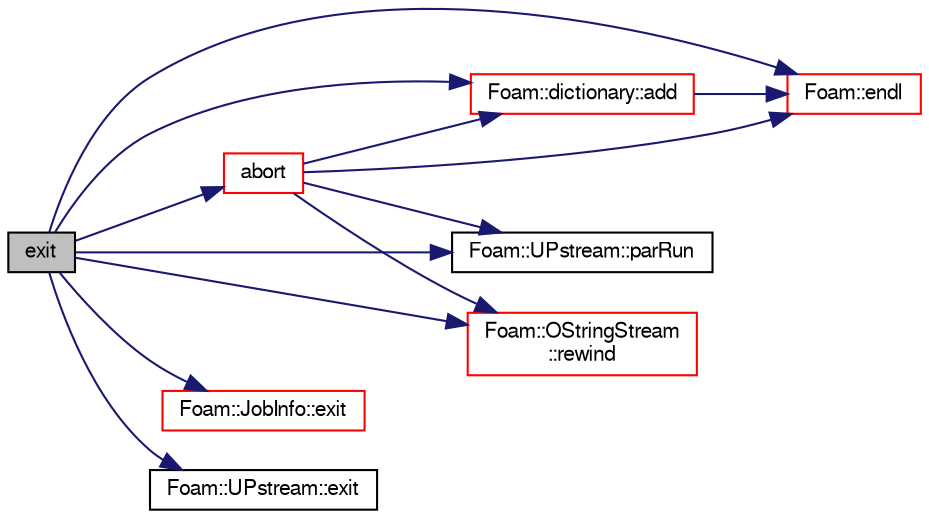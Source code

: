 digraph "exit"
{
  bgcolor="transparent";
  edge [fontname="FreeSans",fontsize="10",labelfontname="FreeSans",labelfontsize="10"];
  node [fontname="FreeSans",fontsize="10",shape=record];
  rankdir="LR";
  Node5404 [label="exit",height=0.2,width=0.4,color="black", fillcolor="grey75", style="filled", fontcolor="black"];
  Node5404 -> Node5405 [color="midnightblue",fontsize="10",style="solid",fontname="FreeSans"];
  Node5405 [label="abort",height=0.2,width=0.4,color="red",URL="$a26082.html#ac54f53dc342019e8db34f4aa581a5792",tooltip="Abort : used to stop code for fatal errors. "];
  Node5405 -> Node5406 [color="midnightblue",fontsize="10",style="solid",fontname="FreeSans"];
  Node5406 [label="Foam::dictionary::add",height=0.2,width=0.4,color="red",URL="$a26014.html#ac2ddcab42322c8d8af5e5830ab4d431b",tooltip="Add a new entry. "];
  Node5406 -> Node5409 [color="midnightblue",fontsize="10",style="solid",fontname="FreeSans"];
  Node5409 [label="Foam::endl",height=0.2,width=0.4,color="red",URL="$a21124.html#a2db8fe02a0d3909e9351bb4275b23ce4",tooltip="Add newline and flush stream. "];
  Node5405 -> Node5409 [color="midnightblue",fontsize="10",style="solid",fontname="FreeSans"];
  Node5405 -> Node5429 [color="midnightblue",fontsize="10",style="solid",fontname="FreeSans"];
  Node5429 [label="Foam::UPstream::parRun",height=0.2,width=0.4,color="black",URL="$a26270.html#adbb27f04b5705440fb8b09f278059011",tooltip="Is this a parallel run? "];
  Node5405 -> Node5431 [color="midnightblue",fontsize="10",style="solid",fontname="FreeSans"];
  Node5431 [label="Foam::OStringStream\l::rewind",height=0.2,width=0.4,color="red",URL="$a26302.html#ab8734e666421c9fe3b6380a818c6c727",tooltip="Rewind the OStringStream. "];
  Node5404 -> Node5406 [color="midnightblue",fontsize="10",style="solid",fontname="FreeSans"];
  Node5404 -> Node5409 [color="midnightblue",fontsize="10",style="solid",fontname="FreeSans"];
  Node5404 -> Node5448 [color="midnightblue",fontsize="10",style="solid",fontname="FreeSans"];
  Node5448 [label="Foam::JobInfo::exit",height=0.2,width=0.4,color="red",URL="$a26686.html#a358d2e2397ca11ccd17553e3c40e7901"];
  Node5404 -> Node5449 [color="midnightblue",fontsize="10",style="solid",fontname="FreeSans"];
  Node5449 [label="Foam::UPstream::exit",height=0.2,width=0.4,color="black",URL="$a26270.html#ae47c265fa613291440b2a64c005f26e0",tooltip="Exit program. "];
  Node5404 -> Node5429 [color="midnightblue",fontsize="10",style="solid",fontname="FreeSans"];
  Node5404 -> Node5431 [color="midnightblue",fontsize="10",style="solid",fontname="FreeSans"];
}
